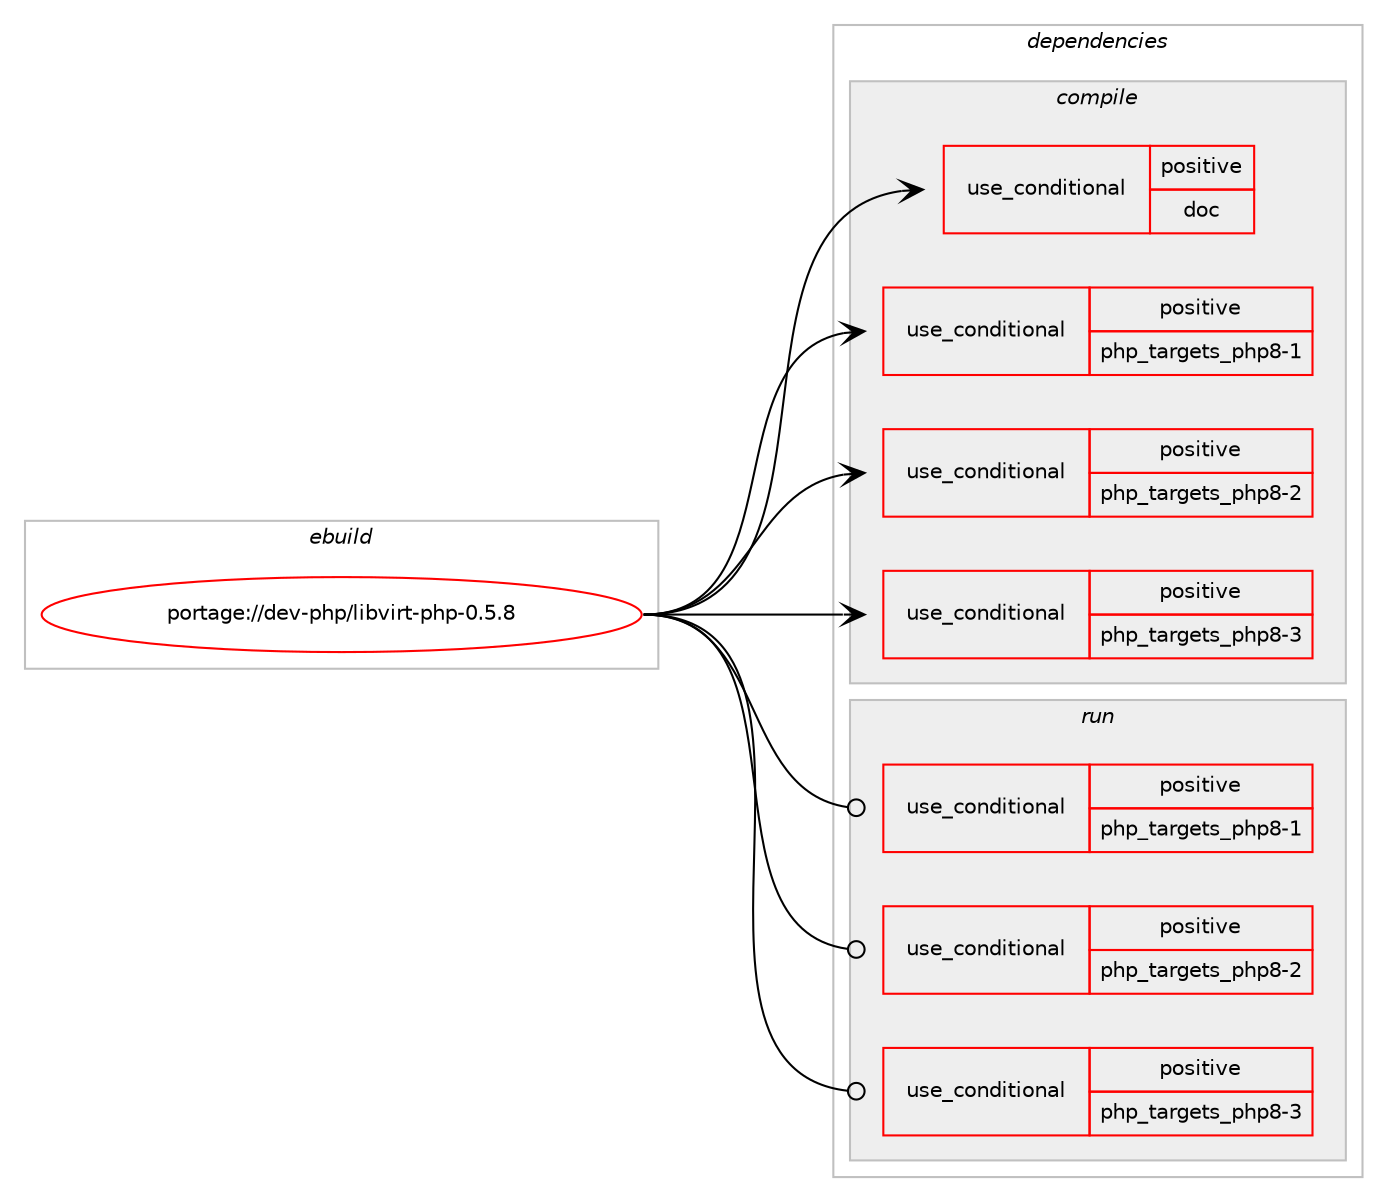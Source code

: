 digraph prolog {

# *************
# Graph options
# *************

newrank=true;
concentrate=true;
compound=true;
graph [rankdir=LR,fontname=Helvetica,fontsize=10,ranksep=1.5];#, ranksep=2.5, nodesep=0.2];
edge  [arrowhead=vee];
node  [fontname=Helvetica,fontsize=10];

# **********
# The ebuild
# **********

subgraph cluster_leftcol {
color=gray;
rank=same;
label=<<i>ebuild</i>>;
id [label="portage://dev-php/libvirt-php-0.5.8", color=red, width=4, href="../dev-php/libvirt-php-0.5.8.svg"];
}

# ****************
# The dependencies
# ****************

subgraph cluster_midcol {
color=gray;
label=<<i>dependencies</i>>;
subgraph cluster_compile {
fillcolor="#eeeeee";
style=filled;
label=<<i>compile</i>>;
subgraph cond29265 {
dependency70190 [label=<<TABLE BORDER="0" CELLBORDER="1" CELLSPACING="0" CELLPADDING="4"><TR><TD ROWSPAN="3" CELLPADDING="10">use_conditional</TD></TR><TR><TD>positive</TD></TR><TR><TD>doc</TD></TR></TABLE>>, shape=none, color=red];
# *** BEGIN UNKNOWN DEPENDENCY TYPE (TODO) ***
# dependency70190 -> package_dependency(portage://dev-php/libvirt-php-0.5.8,install,no,app-text,xhtml1,none,[,,],[],[])
# *** END UNKNOWN DEPENDENCY TYPE (TODO) ***

}
id:e -> dependency70190:w [weight=20,style="solid",arrowhead="vee"];
subgraph cond29266 {
dependency70191 [label=<<TABLE BORDER="0" CELLBORDER="1" CELLSPACING="0" CELLPADDING="4"><TR><TD ROWSPAN="3" CELLPADDING="10">use_conditional</TD></TR><TR><TD>positive</TD></TR><TR><TD>php_targets_php8-1</TD></TR></TABLE>>, shape=none, color=red];
# *** BEGIN UNKNOWN DEPENDENCY TYPE (TODO) ***
# dependency70191 -> package_dependency(portage://dev-php/libvirt-php-0.5.8,install,no,dev-lang,php,none,[,,],[slot(8.1)],[])
# *** END UNKNOWN DEPENDENCY TYPE (TODO) ***

}
id:e -> dependency70191:w [weight=20,style="solid",arrowhead="vee"];
subgraph cond29267 {
dependency70192 [label=<<TABLE BORDER="0" CELLBORDER="1" CELLSPACING="0" CELLPADDING="4"><TR><TD ROWSPAN="3" CELLPADDING="10">use_conditional</TD></TR><TR><TD>positive</TD></TR><TR><TD>php_targets_php8-2</TD></TR></TABLE>>, shape=none, color=red];
# *** BEGIN UNKNOWN DEPENDENCY TYPE (TODO) ***
# dependency70192 -> package_dependency(portage://dev-php/libvirt-php-0.5.8,install,no,dev-lang,php,none,[,,],[slot(8.2)],[])
# *** END UNKNOWN DEPENDENCY TYPE (TODO) ***

}
id:e -> dependency70192:w [weight=20,style="solid",arrowhead="vee"];
subgraph cond29268 {
dependency70193 [label=<<TABLE BORDER="0" CELLBORDER="1" CELLSPACING="0" CELLPADDING="4"><TR><TD ROWSPAN="3" CELLPADDING="10">use_conditional</TD></TR><TR><TD>positive</TD></TR><TR><TD>php_targets_php8-3</TD></TR></TABLE>>, shape=none, color=red];
# *** BEGIN UNKNOWN DEPENDENCY TYPE (TODO) ***
# dependency70193 -> package_dependency(portage://dev-php/libvirt-php-0.5.8,install,no,dev-lang,php,none,[,,],[slot(8.3)],[])
# *** END UNKNOWN DEPENDENCY TYPE (TODO) ***

}
id:e -> dependency70193:w [weight=20,style="solid",arrowhead="vee"];
# *** BEGIN UNKNOWN DEPENDENCY TYPE (TODO) ***
# id -> package_dependency(portage://dev-php/libvirt-php-0.5.8,install,no,app-emulation,libvirt,none,[,,],[],[])
# *** END UNKNOWN DEPENDENCY TYPE (TODO) ***

# *** BEGIN UNKNOWN DEPENDENCY TYPE (TODO) ***
# id -> package_dependency(portage://dev-php/libvirt-php-0.5.8,install,no,dev-libs,libxml2,none,[,,],[],[])
# *** END UNKNOWN DEPENDENCY TYPE (TODO) ***

# *** BEGIN UNKNOWN DEPENDENCY TYPE (TODO) ***
# id -> package_dependency(portage://dev-php/libvirt-php-0.5.8,install,no,dev-libs,libxslt,none,[,,],[],[])
# *** END UNKNOWN DEPENDENCY TYPE (TODO) ***

# *** BEGIN UNKNOWN DEPENDENCY TYPE (TODO) ***
# id -> package_dependency(portage://dev-php/libvirt-php-0.5.8,install,no,virtual,pkgconfig,none,[,,],[],[])
# *** END UNKNOWN DEPENDENCY TYPE (TODO) ***

}
subgraph cluster_compileandrun {
fillcolor="#eeeeee";
style=filled;
label=<<i>compile and run</i>>;
}
subgraph cluster_run {
fillcolor="#eeeeee";
style=filled;
label=<<i>run</i>>;
subgraph cond29269 {
dependency70194 [label=<<TABLE BORDER="0" CELLBORDER="1" CELLSPACING="0" CELLPADDING="4"><TR><TD ROWSPAN="3" CELLPADDING="10">use_conditional</TD></TR><TR><TD>positive</TD></TR><TR><TD>php_targets_php8-1</TD></TR></TABLE>>, shape=none, color=red];
# *** BEGIN UNKNOWN DEPENDENCY TYPE (TODO) ***
# dependency70194 -> package_dependency(portage://dev-php/libvirt-php-0.5.8,run,no,dev-lang,php,none,[,,],[slot(8.1)],[])
# *** END UNKNOWN DEPENDENCY TYPE (TODO) ***

}
id:e -> dependency70194:w [weight=20,style="solid",arrowhead="odot"];
subgraph cond29270 {
dependency70195 [label=<<TABLE BORDER="0" CELLBORDER="1" CELLSPACING="0" CELLPADDING="4"><TR><TD ROWSPAN="3" CELLPADDING="10">use_conditional</TD></TR><TR><TD>positive</TD></TR><TR><TD>php_targets_php8-2</TD></TR></TABLE>>, shape=none, color=red];
# *** BEGIN UNKNOWN DEPENDENCY TYPE (TODO) ***
# dependency70195 -> package_dependency(portage://dev-php/libvirt-php-0.5.8,run,no,dev-lang,php,none,[,,],[slot(8.2)],[])
# *** END UNKNOWN DEPENDENCY TYPE (TODO) ***

}
id:e -> dependency70195:w [weight=20,style="solid",arrowhead="odot"];
subgraph cond29271 {
dependency70196 [label=<<TABLE BORDER="0" CELLBORDER="1" CELLSPACING="0" CELLPADDING="4"><TR><TD ROWSPAN="3" CELLPADDING="10">use_conditional</TD></TR><TR><TD>positive</TD></TR><TR><TD>php_targets_php8-3</TD></TR></TABLE>>, shape=none, color=red];
# *** BEGIN UNKNOWN DEPENDENCY TYPE (TODO) ***
# dependency70196 -> package_dependency(portage://dev-php/libvirt-php-0.5.8,run,no,dev-lang,php,none,[,,],[slot(8.3)],[])
# *** END UNKNOWN DEPENDENCY TYPE (TODO) ***

}
id:e -> dependency70196:w [weight=20,style="solid",arrowhead="odot"];
# *** BEGIN UNKNOWN DEPENDENCY TYPE (TODO) ***
# id -> package_dependency(portage://dev-php/libvirt-php-0.5.8,run,no,app-emulation,libvirt,none,[,,],[],[])
# *** END UNKNOWN DEPENDENCY TYPE (TODO) ***

# *** BEGIN UNKNOWN DEPENDENCY TYPE (TODO) ***
# id -> package_dependency(portage://dev-php/libvirt-php-0.5.8,run,no,dev-libs,libxml2,none,[,,],[],[])
# *** END UNKNOWN DEPENDENCY TYPE (TODO) ***

}
}

# **************
# The candidates
# **************

subgraph cluster_choices {
rank=same;
color=gray;
label=<<i>candidates</i>>;

}

}
